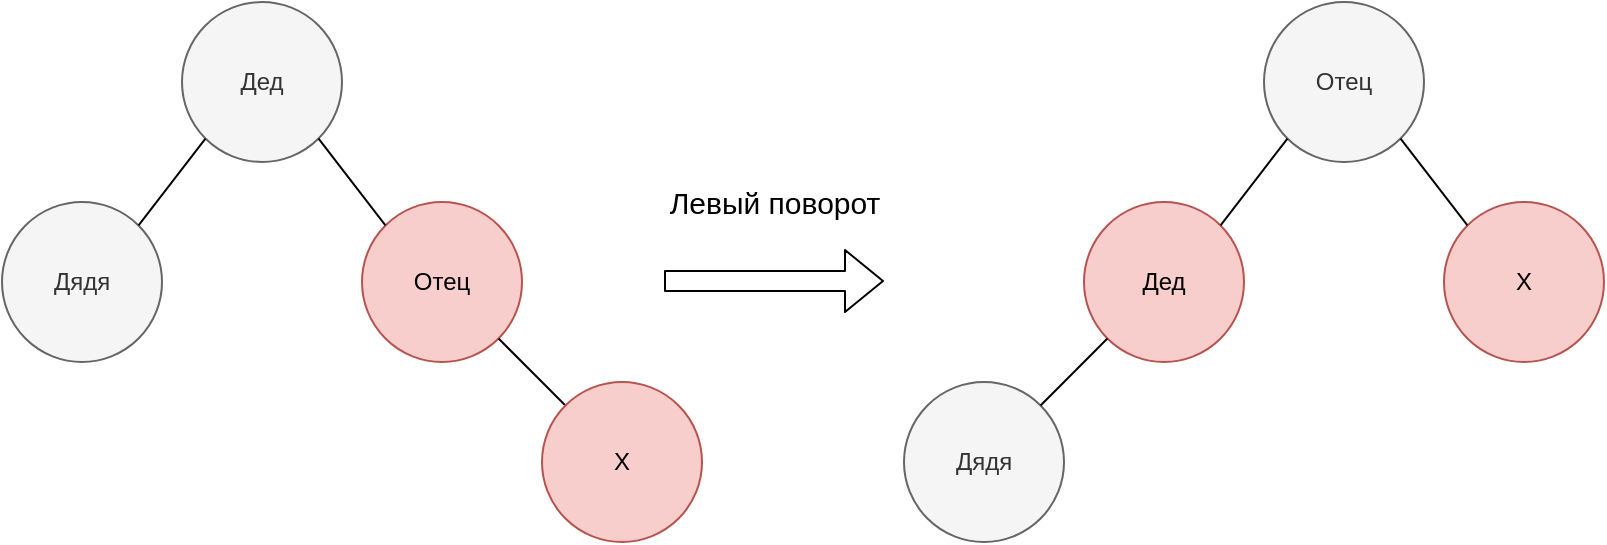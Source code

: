 <mxfile version="13.10.5" type="device"><diagram id="xtBRwZZndQ35yRwfQJpl" name="Page-1"><mxGraphModel dx="1422" dy="839" grid="1" gridSize="10" guides="1" tooltips="1" connect="1" arrows="1" fold="1" page="1" pageScale="1" pageWidth="827" pageHeight="1169" math="0" shadow="0"><root><mxCell id="0"/><mxCell id="1" parent="0"/><mxCell id="m-QeKixHFZQ6NOv_HGct-1" value="Дед" style="ellipse;whiteSpace=wrap;html=1;aspect=fixed;fillColor=#f5f5f5;strokeColor=#666666;fontColor=#333333;" vertex="1" parent="1"><mxGeometry x="329" y="260" width="80" height="80" as="geometry"/></mxCell><mxCell id="m-QeKixHFZQ6NOv_HGct-2" value="Дядя" style="ellipse;whiteSpace=wrap;html=1;aspect=fixed;fillColor=#f5f5f5;strokeColor=#666666;fontColor=#333333;" vertex="1" parent="1"><mxGeometry x="239" y="360" width="80" height="80" as="geometry"/></mxCell><mxCell id="m-QeKixHFZQ6NOv_HGct-3" value="Отец" style="ellipse;whiteSpace=wrap;html=1;aspect=fixed;fillColor=#f8cecc;strokeColor=#b85450;" vertex="1" parent="1"><mxGeometry x="419" y="360" width="80" height="80" as="geometry"/></mxCell><mxCell id="m-QeKixHFZQ6NOv_HGct-4" value="" style="endArrow=none;html=1;exitX=1;exitY=0;exitDx=0;exitDy=0;entryX=0;entryY=1;entryDx=0;entryDy=0;" edge="1" parent="1" source="m-QeKixHFZQ6NOv_HGct-2" target="m-QeKixHFZQ6NOv_HGct-1"><mxGeometry width="50" height="50" relative="1" as="geometry"><mxPoint x="399" y="430" as="sourcePoint"/><mxPoint x="449" y="380" as="targetPoint"/></mxGeometry></mxCell><mxCell id="m-QeKixHFZQ6NOv_HGct-5" value="" style="endArrow=none;html=1;exitX=0;exitY=0;exitDx=0;exitDy=0;entryX=1;entryY=1;entryDx=0;entryDy=0;" edge="1" parent="1" source="m-QeKixHFZQ6NOv_HGct-7" target="m-QeKixHFZQ6NOv_HGct-3"><mxGeometry width="50" height="50" relative="1" as="geometry"><mxPoint x="207.284" y="481.716" as="sourcePoint"/><mxPoint x="449" y="380" as="targetPoint"/></mxGeometry></mxCell><mxCell id="m-QeKixHFZQ6NOv_HGct-6" value="" style="endArrow=none;html=1;exitX=1;exitY=1;exitDx=0;exitDy=0;entryX=0;entryY=0;entryDx=0;entryDy=0;" edge="1" parent="1" source="m-QeKixHFZQ6NOv_HGct-1" target="m-QeKixHFZQ6NOv_HGct-3"><mxGeometry width="50" height="50" relative="1" as="geometry"><mxPoint x="399" y="430" as="sourcePoint"/><mxPoint x="449" y="380" as="targetPoint"/></mxGeometry></mxCell><mxCell id="m-QeKixHFZQ6NOv_HGct-7" value="Х" style="ellipse;whiteSpace=wrap;html=1;aspect=fixed;fillColor=#f8cecc;strokeColor=#b85450;" vertex="1" parent="1"><mxGeometry x="509" y="450" width="80" height="80" as="geometry"/></mxCell><mxCell id="m-QeKixHFZQ6NOv_HGct-8" value="" style="shape=flexArrow;endArrow=classic;html=1;" edge="1" parent="1"><mxGeometry width="50" height="50" relative="1" as="geometry"><mxPoint x="570" y="399.5" as="sourcePoint"/><mxPoint x="680" y="399.5" as="targetPoint"/></mxGeometry></mxCell><mxCell id="m-QeKixHFZQ6NOv_HGct-9" value="Левый поворот" style="text;html=1;strokeColor=none;fillColor=none;align=center;verticalAlign=middle;whiteSpace=wrap;rounded=0;fontSize=15;" vertex="1" parent="1"><mxGeometry x="570" y="350" width="111" height="20" as="geometry"/></mxCell><mxCell id="m-QeKixHFZQ6NOv_HGct-10" value="Отец" style="ellipse;whiteSpace=wrap;html=1;aspect=fixed;fillColor=#f5f5f5;strokeColor=#666666;fontColor=#333333;" vertex="1" parent="1"><mxGeometry x="870" y="260" width="80" height="80" as="geometry"/></mxCell><mxCell id="m-QeKixHFZQ6NOv_HGct-11" value="Дед" style="ellipse;whiteSpace=wrap;html=1;aspect=fixed;fillColor=#f8cecc;strokeColor=#b85450;" vertex="1" parent="1"><mxGeometry x="780" y="360" width="80" height="80" as="geometry"/></mxCell><mxCell id="m-QeKixHFZQ6NOv_HGct-12" value="Х" style="ellipse;whiteSpace=wrap;html=1;aspect=fixed;fillColor=#f8cecc;strokeColor=#b85450;" vertex="1" parent="1"><mxGeometry x="960" y="360" width="80" height="80" as="geometry"/></mxCell><mxCell id="m-QeKixHFZQ6NOv_HGct-13" value="" style="endArrow=none;html=1;exitX=1;exitY=0;exitDx=0;exitDy=0;entryX=0;entryY=1;entryDx=0;entryDy=0;" edge="1" parent="1" source="m-QeKixHFZQ6NOv_HGct-11" target="m-QeKixHFZQ6NOv_HGct-10"><mxGeometry width="50" height="50" relative="1" as="geometry"><mxPoint x="940" y="430" as="sourcePoint"/><mxPoint x="990" y="380" as="targetPoint"/></mxGeometry></mxCell><mxCell id="m-QeKixHFZQ6NOv_HGct-15" value="" style="endArrow=none;html=1;exitX=1;exitY=1;exitDx=0;exitDy=0;entryX=0;entryY=0;entryDx=0;entryDy=0;" edge="1" parent="1" source="m-QeKixHFZQ6NOv_HGct-10" target="m-QeKixHFZQ6NOv_HGct-12"><mxGeometry width="50" height="50" relative="1" as="geometry"><mxPoint x="940" y="430" as="sourcePoint"/><mxPoint x="990" y="380" as="targetPoint"/></mxGeometry></mxCell><mxCell id="m-QeKixHFZQ6NOv_HGct-17" value="Дядя" style="ellipse;whiteSpace=wrap;html=1;aspect=fixed;fillColor=#f5f5f5;strokeColor=#666666;fontColor=#333333;" vertex="1" parent="1"><mxGeometry x="690" y="450" width="80" height="80" as="geometry"/></mxCell><mxCell id="m-QeKixHFZQ6NOv_HGct-18" value="" style="endArrow=none;html=1;fontSize=15;exitX=1;exitY=0;exitDx=0;exitDy=0;entryX=0;entryY=1;entryDx=0;entryDy=0;" edge="1" parent="1" source="m-QeKixHFZQ6NOv_HGct-17" target="m-QeKixHFZQ6NOv_HGct-11"><mxGeometry width="50" height="50" relative="1" as="geometry"><mxPoint x="390" y="450" as="sourcePoint"/><mxPoint x="440" y="400" as="targetPoint"/></mxGeometry></mxCell></root></mxGraphModel></diagram></mxfile>